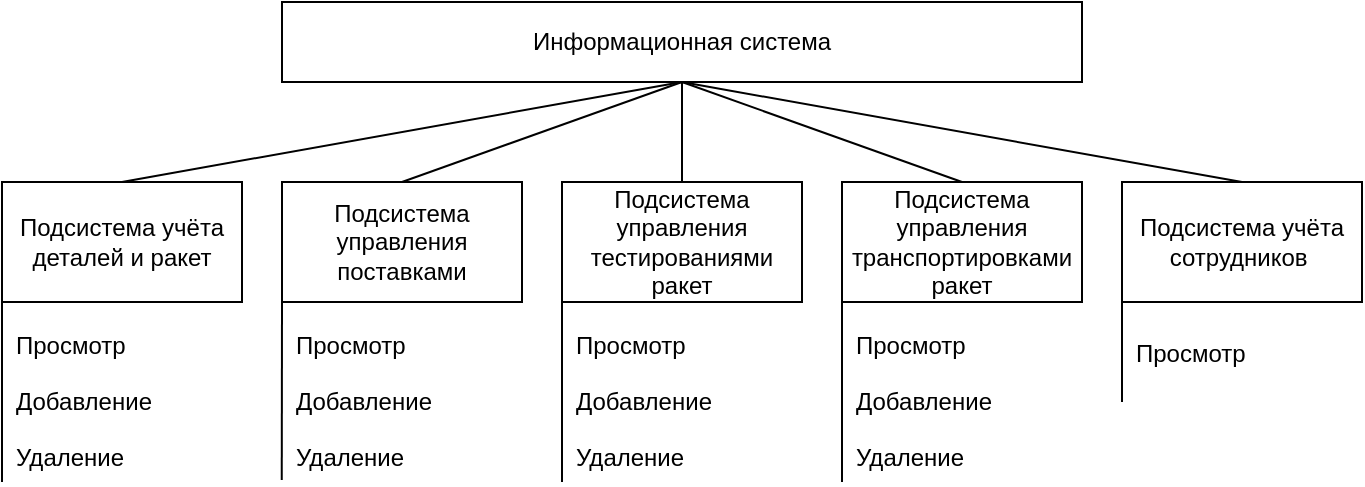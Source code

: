 <mxfile version="27.0.9">
  <diagram name="Страница — 1" id="LRAHQBxOfSXIJh0aUAXC">
    <mxGraphModel dx="1188" dy="708" grid="1" gridSize="10" guides="1" tooltips="1" connect="1" arrows="1" fold="1" page="1" pageScale="1" pageWidth="827" pageHeight="1169" math="0" shadow="0">
      <root>
        <mxCell id="0" />
        <mxCell id="1" parent="0" />
        <mxCell id="qvmMYC3ml9j7Tyaoh4xs-10" style="rounded=0;orthogonalLoop=1;jettySize=auto;html=1;exitX=0.5;exitY=1;exitDx=0;exitDy=0;entryX=0.5;entryY=0;entryDx=0;entryDy=0;endArrow=none;startFill=0;" edge="1" parent="1" source="qvmMYC3ml9j7Tyaoh4xs-1" target="qvmMYC3ml9j7Tyaoh4xs-5">
          <mxGeometry relative="1" as="geometry" />
        </mxCell>
        <mxCell id="qvmMYC3ml9j7Tyaoh4xs-11" style="rounded=0;orthogonalLoop=1;jettySize=auto;html=1;exitX=0.5;exitY=1;exitDx=0;exitDy=0;entryX=0.5;entryY=0;entryDx=0;entryDy=0;endArrow=none;startFill=0;" edge="1" parent="1" source="qvmMYC3ml9j7Tyaoh4xs-1" target="qvmMYC3ml9j7Tyaoh4xs-7">
          <mxGeometry relative="1" as="geometry" />
        </mxCell>
        <mxCell id="qvmMYC3ml9j7Tyaoh4xs-12" style="rounded=0;orthogonalLoop=1;jettySize=auto;html=1;exitX=0.5;exitY=1;exitDx=0;exitDy=0;entryX=0.5;entryY=0;entryDx=0;entryDy=0;endArrow=none;startFill=0;" edge="1" parent="1" source="qvmMYC3ml9j7Tyaoh4xs-1" target="qvmMYC3ml9j7Tyaoh4xs-8">
          <mxGeometry relative="1" as="geometry" />
        </mxCell>
        <mxCell id="qvmMYC3ml9j7Tyaoh4xs-13" style="rounded=0;orthogonalLoop=1;jettySize=auto;html=1;exitX=0.5;exitY=1;exitDx=0;exitDy=0;entryX=0.5;entryY=0;entryDx=0;entryDy=0;endArrow=none;startFill=0;" edge="1" parent="1" source="qvmMYC3ml9j7Tyaoh4xs-1" target="qvmMYC3ml9j7Tyaoh4xs-6">
          <mxGeometry relative="1" as="geometry" />
        </mxCell>
        <mxCell id="qvmMYC3ml9j7Tyaoh4xs-14" style="rounded=0;orthogonalLoop=1;jettySize=auto;html=1;exitX=0.5;exitY=1;exitDx=0;exitDy=0;entryX=0.5;entryY=0;entryDx=0;entryDy=0;endArrow=none;startFill=0;" edge="1" parent="1" source="qvmMYC3ml9j7Tyaoh4xs-1" target="qvmMYC3ml9j7Tyaoh4xs-9">
          <mxGeometry relative="1" as="geometry" />
        </mxCell>
        <mxCell id="qvmMYC3ml9j7Tyaoh4xs-1" value="Информационная система" style="rounded=0;whiteSpace=wrap;html=1;" vertex="1" parent="1">
          <mxGeometry x="200" y="40" width="400" height="40" as="geometry" />
        </mxCell>
        <mxCell id="qvmMYC3ml9j7Tyaoh4xs-5" value="Подсистема учёта деталей и ракет" style="rounded=0;whiteSpace=wrap;html=1;" vertex="1" parent="1">
          <mxGeometry x="60" y="130" width="120" height="60" as="geometry" />
        </mxCell>
        <mxCell id="qvmMYC3ml9j7Tyaoh4xs-6" value="Подсистема управления тестированиями ракет" style="rounded=0;whiteSpace=wrap;html=1;" vertex="1" parent="1">
          <mxGeometry x="340" y="130" width="120" height="60" as="geometry" />
        </mxCell>
        <mxCell id="qvmMYC3ml9j7Tyaoh4xs-7" value="Подсистема управления поставками" style="rounded=0;whiteSpace=wrap;html=1;" vertex="1" parent="1">
          <mxGeometry x="200" y="130" width="120" height="60" as="geometry" />
        </mxCell>
        <mxCell id="qvmMYC3ml9j7Tyaoh4xs-8" value="Подсистема управления транспортировками ракет" style="rounded=0;whiteSpace=wrap;html=1;" vertex="1" parent="1">
          <mxGeometry x="480" y="130" width="120" height="60" as="geometry" />
        </mxCell>
        <mxCell id="qvmMYC3ml9j7Tyaoh4xs-9" value="Подсистема учёта сотрудников&amp;nbsp;" style="rounded=0;whiteSpace=wrap;html=1;" vertex="1" parent="1">
          <mxGeometry x="620" y="130" width="120" height="60" as="geometry" />
        </mxCell>
        <mxCell id="qvmMYC3ml9j7Tyaoh4xs-15" value="" style="endArrow=none;html=1;rounded=0;entryX=0;entryY=1;entryDx=0;entryDy=0;" edge="1" parent="1" target="qvmMYC3ml9j7Tyaoh4xs-5">
          <mxGeometry width="50" height="50" relative="1" as="geometry">
            <mxPoint x="60" y="280" as="sourcePoint" />
            <mxPoint x="150" y="250" as="targetPoint" />
          </mxGeometry>
        </mxCell>
        <mxCell id="qvmMYC3ml9j7Tyaoh4xs-16" value="" style="endArrow=none;html=1;rounded=0;entryX=0;entryY=1;entryDx=0;entryDy=0;exitX=-0.001;exitY=0.958;exitDx=0;exitDy=0;exitPerimeter=0;" edge="1" parent="1" source="qvmMYC3ml9j7Tyaoh4xs-34">
          <mxGeometry width="50" height="50" relative="1" as="geometry">
            <mxPoint x="200" y="320" as="sourcePoint" />
            <mxPoint x="200" y="190" as="targetPoint" />
          </mxGeometry>
        </mxCell>
        <mxCell id="qvmMYC3ml9j7Tyaoh4xs-17" value="" style="endArrow=none;html=1;rounded=0;entryX=0;entryY=1;entryDx=0;entryDy=0;" edge="1" parent="1">
          <mxGeometry width="50" height="50" relative="1" as="geometry">
            <mxPoint x="340" y="280" as="sourcePoint" />
            <mxPoint x="340" y="190" as="targetPoint" />
          </mxGeometry>
        </mxCell>
        <mxCell id="qvmMYC3ml9j7Tyaoh4xs-19" value="" style="endArrow=none;html=1;rounded=0;entryX=0;entryY=1;entryDx=0;entryDy=0;" edge="1" parent="1">
          <mxGeometry width="50" height="50" relative="1" as="geometry">
            <mxPoint x="620" y="240" as="sourcePoint" />
            <mxPoint x="620" y="190" as="targetPoint" />
          </mxGeometry>
        </mxCell>
        <mxCell id="qvmMYC3ml9j7Tyaoh4xs-20" value="" style="shape=table;startSize=0;container=1;collapsible=0;childLayout=tableLayout;fontSize=11;fillColor=none;strokeColor=none;" vertex="1" parent="1">
          <mxGeometry x="60" y="200" width="120" height="80" as="geometry" />
        </mxCell>
        <mxCell id="qvmMYC3ml9j7Tyaoh4xs-21" value="" style="shape=tableRow;horizontal=0;startSize=0;swimlaneHead=0;swimlaneBody=0;strokeColor=inherit;top=0;left=0;bottom=0;right=0;collapsible=0;dropTarget=0;fillColor=none;points=[[0,0.5],[1,0.5]];portConstraint=eastwest;fontSize=16;" vertex="1" parent="qvmMYC3ml9j7Tyaoh4xs-20">
          <mxGeometry width="120" height="24" as="geometry" />
        </mxCell>
        <mxCell id="qvmMYC3ml9j7Tyaoh4xs-22" value="Просмотр" style="shape=partialRectangle;html=1;whiteSpace=wrap;connectable=0;strokeColor=inherit;overflow=hidden;fillColor=none;top=0;left=0;bottom=0;right=0;pointerEvents=1;fontSize=12;align=left;spacingLeft=5;" vertex="1" parent="qvmMYC3ml9j7Tyaoh4xs-21">
          <mxGeometry width="120" height="24" as="geometry">
            <mxRectangle width="120" height="24" as="alternateBounds" />
          </mxGeometry>
        </mxCell>
        <mxCell id="qvmMYC3ml9j7Tyaoh4xs-23" value="" style="shape=tableRow;horizontal=0;startSize=0;swimlaneHead=0;swimlaneBody=0;strokeColor=inherit;top=0;left=0;bottom=0;right=0;collapsible=0;dropTarget=0;fillColor=none;points=[[0,0.5],[1,0.5]];portConstraint=eastwest;fontSize=16;" vertex="1" parent="qvmMYC3ml9j7Tyaoh4xs-20">
          <mxGeometry y="24" width="120" height="32" as="geometry" />
        </mxCell>
        <mxCell id="qvmMYC3ml9j7Tyaoh4xs-24" value="Добавление" style="shape=partialRectangle;html=1;whiteSpace=wrap;connectable=0;strokeColor=inherit;overflow=hidden;fillColor=none;top=0;left=0;bottom=0;right=0;pointerEvents=1;fontSize=12;align=left;spacingLeft=5;" vertex="1" parent="qvmMYC3ml9j7Tyaoh4xs-23">
          <mxGeometry width="120" height="32" as="geometry">
            <mxRectangle width="120" height="32" as="alternateBounds" />
          </mxGeometry>
        </mxCell>
        <mxCell id="qvmMYC3ml9j7Tyaoh4xs-25" value="" style="shape=tableRow;horizontal=0;startSize=0;swimlaneHead=0;swimlaneBody=0;strokeColor=inherit;top=0;left=0;bottom=0;right=0;collapsible=0;dropTarget=0;fillColor=none;points=[[0,0.5],[1,0.5]];portConstraint=eastwest;fontSize=16;" vertex="1" parent="qvmMYC3ml9j7Tyaoh4xs-20">
          <mxGeometry y="56" width="120" height="24" as="geometry" />
        </mxCell>
        <mxCell id="qvmMYC3ml9j7Tyaoh4xs-26" value="Удаление" style="shape=partialRectangle;html=1;whiteSpace=wrap;connectable=0;strokeColor=inherit;overflow=hidden;fillColor=none;top=0;left=0;bottom=0;right=0;pointerEvents=1;fontSize=12;align=left;spacingLeft=5;" vertex="1" parent="qvmMYC3ml9j7Tyaoh4xs-25">
          <mxGeometry width="120" height="24" as="geometry">
            <mxRectangle width="120" height="24" as="alternateBounds" />
          </mxGeometry>
        </mxCell>
        <mxCell id="qvmMYC3ml9j7Tyaoh4xs-29" value="" style="shape=table;startSize=0;container=1;collapsible=0;childLayout=tableLayout;fontSize=11;fillColor=none;strokeColor=none;" vertex="1" parent="1">
          <mxGeometry x="200" y="200" width="120" height="80" as="geometry" />
        </mxCell>
        <mxCell id="qvmMYC3ml9j7Tyaoh4xs-30" value="" style="shape=tableRow;horizontal=0;startSize=0;swimlaneHead=0;swimlaneBody=0;strokeColor=inherit;top=0;left=0;bottom=0;right=0;collapsible=0;dropTarget=0;fillColor=none;points=[[0,0.5],[1,0.5]];portConstraint=eastwest;fontSize=16;" vertex="1" parent="qvmMYC3ml9j7Tyaoh4xs-29">
          <mxGeometry width="120" height="24" as="geometry" />
        </mxCell>
        <mxCell id="qvmMYC3ml9j7Tyaoh4xs-31" value="Просмотр" style="shape=partialRectangle;html=1;whiteSpace=wrap;connectable=0;strokeColor=inherit;overflow=hidden;fillColor=none;top=0;left=0;bottom=0;right=0;pointerEvents=1;fontSize=12;align=left;spacingLeft=5;" vertex="1" parent="qvmMYC3ml9j7Tyaoh4xs-30">
          <mxGeometry width="120" height="24" as="geometry">
            <mxRectangle width="120" height="24" as="alternateBounds" />
          </mxGeometry>
        </mxCell>
        <mxCell id="qvmMYC3ml9j7Tyaoh4xs-32" value="" style="shape=tableRow;horizontal=0;startSize=0;swimlaneHead=0;swimlaneBody=0;strokeColor=inherit;top=0;left=0;bottom=0;right=0;collapsible=0;dropTarget=0;fillColor=none;points=[[0,0.5],[1,0.5]];portConstraint=eastwest;fontSize=16;" vertex="1" parent="qvmMYC3ml9j7Tyaoh4xs-29">
          <mxGeometry y="24" width="120" height="32" as="geometry" />
        </mxCell>
        <mxCell id="qvmMYC3ml9j7Tyaoh4xs-33" value="Добавление" style="shape=partialRectangle;html=1;whiteSpace=wrap;connectable=0;strokeColor=inherit;overflow=hidden;fillColor=none;top=0;left=0;bottom=0;right=0;pointerEvents=1;fontSize=12;align=left;spacingLeft=5;" vertex="1" parent="qvmMYC3ml9j7Tyaoh4xs-32">
          <mxGeometry width="120" height="32" as="geometry">
            <mxRectangle width="120" height="32" as="alternateBounds" />
          </mxGeometry>
        </mxCell>
        <mxCell id="qvmMYC3ml9j7Tyaoh4xs-34" value="" style="shape=tableRow;horizontal=0;startSize=0;swimlaneHead=0;swimlaneBody=0;strokeColor=inherit;top=0;left=0;bottom=0;right=0;collapsible=0;dropTarget=0;fillColor=none;points=[[0,0.5],[1,0.5]];portConstraint=eastwest;fontSize=16;" vertex="1" parent="qvmMYC3ml9j7Tyaoh4xs-29">
          <mxGeometry y="56" width="120" height="24" as="geometry" />
        </mxCell>
        <mxCell id="qvmMYC3ml9j7Tyaoh4xs-35" value="Удаление" style="shape=partialRectangle;html=1;whiteSpace=wrap;connectable=0;strokeColor=inherit;overflow=hidden;fillColor=none;top=0;left=0;bottom=0;right=0;pointerEvents=1;fontSize=12;align=left;spacingLeft=5;" vertex="1" parent="qvmMYC3ml9j7Tyaoh4xs-34">
          <mxGeometry width="120" height="24" as="geometry">
            <mxRectangle width="120" height="24" as="alternateBounds" />
          </mxGeometry>
        </mxCell>
        <mxCell id="qvmMYC3ml9j7Tyaoh4xs-36" value="" style="endArrow=none;html=1;rounded=0;entryX=0;entryY=1;entryDx=0;entryDy=0;" edge="1" parent="1">
          <mxGeometry width="50" height="50" relative="1" as="geometry">
            <mxPoint x="480" y="280" as="sourcePoint" />
            <mxPoint x="480" y="190" as="targetPoint" />
          </mxGeometry>
        </mxCell>
        <mxCell id="qvmMYC3ml9j7Tyaoh4xs-37" value="" style="shape=table;startSize=0;container=1;collapsible=0;childLayout=tableLayout;fontSize=11;fillColor=none;strokeColor=none;" vertex="1" parent="1">
          <mxGeometry x="340" y="200" width="120" height="80" as="geometry" />
        </mxCell>
        <mxCell id="qvmMYC3ml9j7Tyaoh4xs-38" value="" style="shape=tableRow;horizontal=0;startSize=0;swimlaneHead=0;swimlaneBody=0;strokeColor=inherit;top=0;left=0;bottom=0;right=0;collapsible=0;dropTarget=0;fillColor=none;points=[[0,0.5],[1,0.5]];portConstraint=eastwest;fontSize=16;" vertex="1" parent="qvmMYC3ml9j7Tyaoh4xs-37">
          <mxGeometry width="120" height="24" as="geometry" />
        </mxCell>
        <mxCell id="qvmMYC3ml9j7Tyaoh4xs-39" value="Просмотр" style="shape=partialRectangle;html=1;whiteSpace=wrap;connectable=0;strokeColor=inherit;overflow=hidden;fillColor=none;top=0;left=0;bottom=0;right=0;pointerEvents=1;fontSize=12;align=left;spacingLeft=5;" vertex="1" parent="qvmMYC3ml9j7Tyaoh4xs-38">
          <mxGeometry width="120" height="24" as="geometry">
            <mxRectangle width="120" height="24" as="alternateBounds" />
          </mxGeometry>
        </mxCell>
        <mxCell id="qvmMYC3ml9j7Tyaoh4xs-40" value="" style="shape=tableRow;horizontal=0;startSize=0;swimlaneHead=0;swimlaneBody=0;strokeColor=inherit;top=0;left=0;bottom=0;right=0;collapsible=0;dropTarget=0;fillColor=none;points=[[0,0.5],[1,0.5]];portConstraint=eastwest;fontSize=16;" vertex="1" parent="qvmMYC3ml9j7Tyaoh4xs-37">
          <mxGeometry y="24" width="120" height="32" as="geometry" />
        </mxCell>
        <mxCell id="qvmMYC3ml9j7Tyaoh4xs-41" value="Добавление" style="shape=partialRectangle;html=1;whiteSpace=wrap;connectable=0;strokeColor=inherit;overflow=hidden;fillColor=none;top=0;left=0;bottom=0;right=0;pointerEvents=1;fontSize=12;align=left;spacingLeft=5;" vertex="1" parent="qvmMYC3ml9j7Tyaoh4xs-40">
          <mxGeometry width="120" height="32" as="geometry">
            <mxRectangle width="120" height="32" as="alternateBounds" />
          </mxGeometry>
        </mxCell>
        <mxCell id="qvmMYC3ml9j7Tyaoh4xs-42" value="" style="shape=tableRow;horizontal=0;startSize=0;swimlaneHead=0;swimlaneBody=0;strokeColor=inherit;top=0;left=0;bottom=0;right=0;collapsible=0;dropTarget=0;fillColor=none;points=[[0,0.5],[1,0.5]];portConstraint=eastwest;fontSize=16;" vertex="1" parent="qvmMYC3ml9j7Tyaoh4xs-37">
          <mxGeometry y="56" width="120" height="24" as="geometry" />
        </mxCell>
        <mxCell id="qvmMYC3ml9j7Tyaoh4xs-43" value="Удаление" style="shape=partialRectangle;html=1;whiteSpace=wrap;connectable=0;strokeColor=inherit;overflow=hidden;fillColor=none;top=0;left=0;bottom=0;right=0;pointerEvents=1;fontSize=12;align=left;spacingLeft=5;" vertex="1" parent="qvmMYC3ml9j7Tyaoh4xs-42">
          <mxGeometry width="120" height="24" as="geometry">
            <mxRectangle width="120" height="24" as="alternateBounds" />
          </mxGeometry>
        </mxCell>
        <mxCell id="qvmMYC3ml9j7Tyaoh4xs-44" value="" style="shape=table;startSize=0;container=1;collapsible=0;childLayout=tableLayout;fontSize=11;fillColor=none;strokeColor=none;" vertex="1" parent="1">
          <mxGeometry x="480" y="200" width="120" height="80" as="geometry" />
        </mxCell>
        <mxCell id="qvmMYC3ml9j7Tyaoh4xs-45" value="" style="shape=tableRow;horizontal=0;startSize=0;swimlaneHead=0;swimlaneBody=0;strokeColor=inherit;top=0;left=0;bottom=0;right=0;collapsible=0;dropTarget=0;fillColor=none;points=[[0,0.5],[1,0.5]];portConstraint=eastwest;fontSize=16;" vertex="1" parent="qvmMYC3ml9j7Tyaoh4xs-44">
          <mxGeometry width="120" height="24" as="geometry" />
        </mxCell>
        <mxCell id="qvmMYC3ml9j7Tyaoh4xs-46" value="Просмотр" style="shape=partialRectangle;html=1;whiteSpace=wrap;connectable=0;strokeColor=inherit;overflow=hidden;fillColor=none;top=0;left=0;bottom=0;right=0;pointerEvents=1;fontSize=12;align=left;spacingLeft=5;" vertex="1" parent="qvmMYC3ml9j7Tyaoh4xs-45">
          <mxGeometry width="120" height="24" as="geometry">
            <mxRectangle width="120" height="24" as="alternateBounds" />
          </mxGeometry>
        </mxCell>
        <mxCell id="qvmMYC3ml9j7Tyaoh4xs-47" value="" style="shape=tableRow;horizontal=0;startSize=0;swimlaneHead=0;swimlaneBody=0;strokeColor=inherit;top=0;left=0;bottom=0;right=0;collapsible=0;dropTarget=0;fillColor=none;points=[[0,0.5],[1,0.5]];portConstraint=eastwest;fontSize=16;" vertex="1" parent="qvmMYC3ml9j7Tyaoh4xs-44">
          <mxGeometry y="24" width="120" height="32" as="geometry" />
        </mxCell>
        <mxCell id="qvmMYC3ml9j7Tyaoh4xs-48" value="Добавление" style="shape=partialRectangle;html=1;whiteSpace=wrap;connectable=0;strokeColor=inherit;overflow=hidden;fillColor=none;top=0;left=0;bottom=0;right=0;pointerEvents=1;fontSize=12;align=left;spacingLeft=5;" vertex="1" parent="qvmMYC3ml9j7Tyaoh4xs-47">
          <mxGeometry width="120" height="32" as="geometry">
            <mxRectangle width="120" height="32" as="alternateBounds" />
          </mxGeometry>
        </mxCell>
        <mxCell id="qvmMYC3ml9j7Tyaoh4xs-49" value="" style="shape=tableRow;horizontal=0;startSize=0;swimlaneHead=0;swimlaneBody=0;strokeColor=inherit;top=0;left=0;bottom=0;right=0;collapsible=0;dropTarget=0;fillColor=none;points=[[0,0.5],[1,0.5]];portConstraint=eastwest;fontSize=16;" vertex="1" parent="qvmMYC3ml9j7Tyaoh4xs-44">
          <mxGeometry y="56" width="120" height="24" as="geometry" />
        </mxCell>
        <mxCell id="qvmMYC3ml9j7Tyaoh4xs-50" value="Удаление" style="shape=partialRectangle;html=1;whiteSpace=wrap;connectable=0;strokeColor=inherit;overflow=hidden;fillColor=none;top=0;left=0;bottom=0;right=0;pointerEvents=1;fontSize=12;align=left;spacingLeft=5;" vertex="1" parent="qvmMYC3ml9j7Tyaoh4xs-49">
          <mxGeometry width="120" height="24" as="geometry">
            <mxRectangle width="120" height="24" as="alternateBounds" />
          </mxGeometry>
        </mxCell>
        <mxCell id="qvmMYC3ml9j7Tyaoh4xs-51" value="" style="shape=table;startSize=0;container=1;collapsible=0;childLayout=tableLayout;fontSize=11;fillColor=none;strokeColor=none;" vertex="1" parent="1">
          <mxGeometry x="620" y="204" width="120" height="76" as="geometry" />
        </mxCell>
        <mxCell id="qvmMYC3ml9j7Tyaoh4xs-52" value="" style="shape=tableRow;horizontal=0;startSize=0;swimlaneHead=0;swimlaneBody=0;strokeColor=inherit;top=0;left=0;bottom=0;right=0;collapsible=0;dropTarget=0;fillColor=none;points=[[0,0.5],[1,0.5]];portConstraint=eastwest;fontSize=16;" vertex="1" parent="qvmMYC3ml9j7Tyaoh4xs-51">
          <mxGeometry width="120" height="24" as="geometry" />
        </mxCell>
        <mxCell id="qvmMYC3ml9j7Tyaoh4xs-53" value="Просмотр" style="shape=partialRectangle;html=1;whiteSpace=wrap;connectable=0;strokeColor=inherit;overflow=hidden;fillColor=none;top=0;left=0;bottom=0;right=0;pointerEvents=1;fontSize=12;align=left;spacingLeft=5;" vertex="1" parent="qvmMYC3ml9j7Tyaoh4xs-52">
          <mxGeometry width="120" height="24" as="geometry">
            <mxRectangle width="120" height="24" as="alternateBounds" />
          </mxGeometry>
        </mxCell>
        <mxCell id="qvmMYC3ml9j7Tyaoh4xs-54" value="" style="shape=tableRow;horizontal=0;startSize=0;swimlaneHead=0;swimlaneBody=0;strokeColor=inherit;top=0;left=0;bottom=0;right=0;collapsible=0;dropTarget=0;fillColor=none;points=[[0,0.5],[1,0.5]];portConstraint=eastwest;fontSize=16;" vertex="1" parent="qvmMYC3ml9j7Tyaoh4xs-51">
          <mxGeometry y="24" width="120" height="32" as="geometry" />
        </mxCell>
        <mxCell id="qvmMYC3ml9j7Tyaoh4xs-55" value="" style="shape=partialRectangle;html=1;whiteSpace=wrap;connectable=0;strokeColor=inherit;overflow=hidden;fillColor=none;top=0;left=0;bottom=0;right=0;pointerEvents=1;fontSize=12;align=left;spacingLeft=5;" vertex="1" parent="qvmMYC3ml9j7Tyaoh4xs-54">
          <mxGeometry width="120" height="32" as="geometry">
            <mxRectangle width="120" height="32" as="alternateBounds" />
          </mxGeometry>
        </mxCell>
        <mxCell id="qvmMYC3ml9j7Tyaoh4xs-56" value="" style="shape=tableRow;horizontal=0;startSize=0;swimlaneHead=0;swimlaneBody=0;strokeColor=inherit;top=0;left=0;bottom=0;right=0;collapsible=0;dropTarget=0;fillColor=none;points=[[0,0.5],[1,0.5]];portConstraint=eastwest;fontSize=16;" vertex="1" parent="qvmMYC3ml9j7Tyaoh4xs-51">
          <mxGeometry y="56" width="120" height="20" as="geometry" />
        </mxCell>
        <mxCell id="qvmMYC3ml9j7Tyaoh4xs-57" value="" style="shape=partialRectangle;html=1;whiteSpace=wrap;connectable=0;strokeColor=inherit;overflow=hidden;fillColor=none;top=0;left=0;bottom=0;right=0;pointerEvents=1;fontSize=12;align=left;spacingLeft=5;" vertex="1" parent="qvmMYC3ml9j7Tyaoh4xs-56">
          <mxGeometry width="120" height="20" as="geometry">
            <mxRectangle width="120" height="20" as="alternateBounds" />
          </mxGeometry>
        </mxCell>
      </root>
    </mxGraphModel>
  </diagram>
</mxfile>
